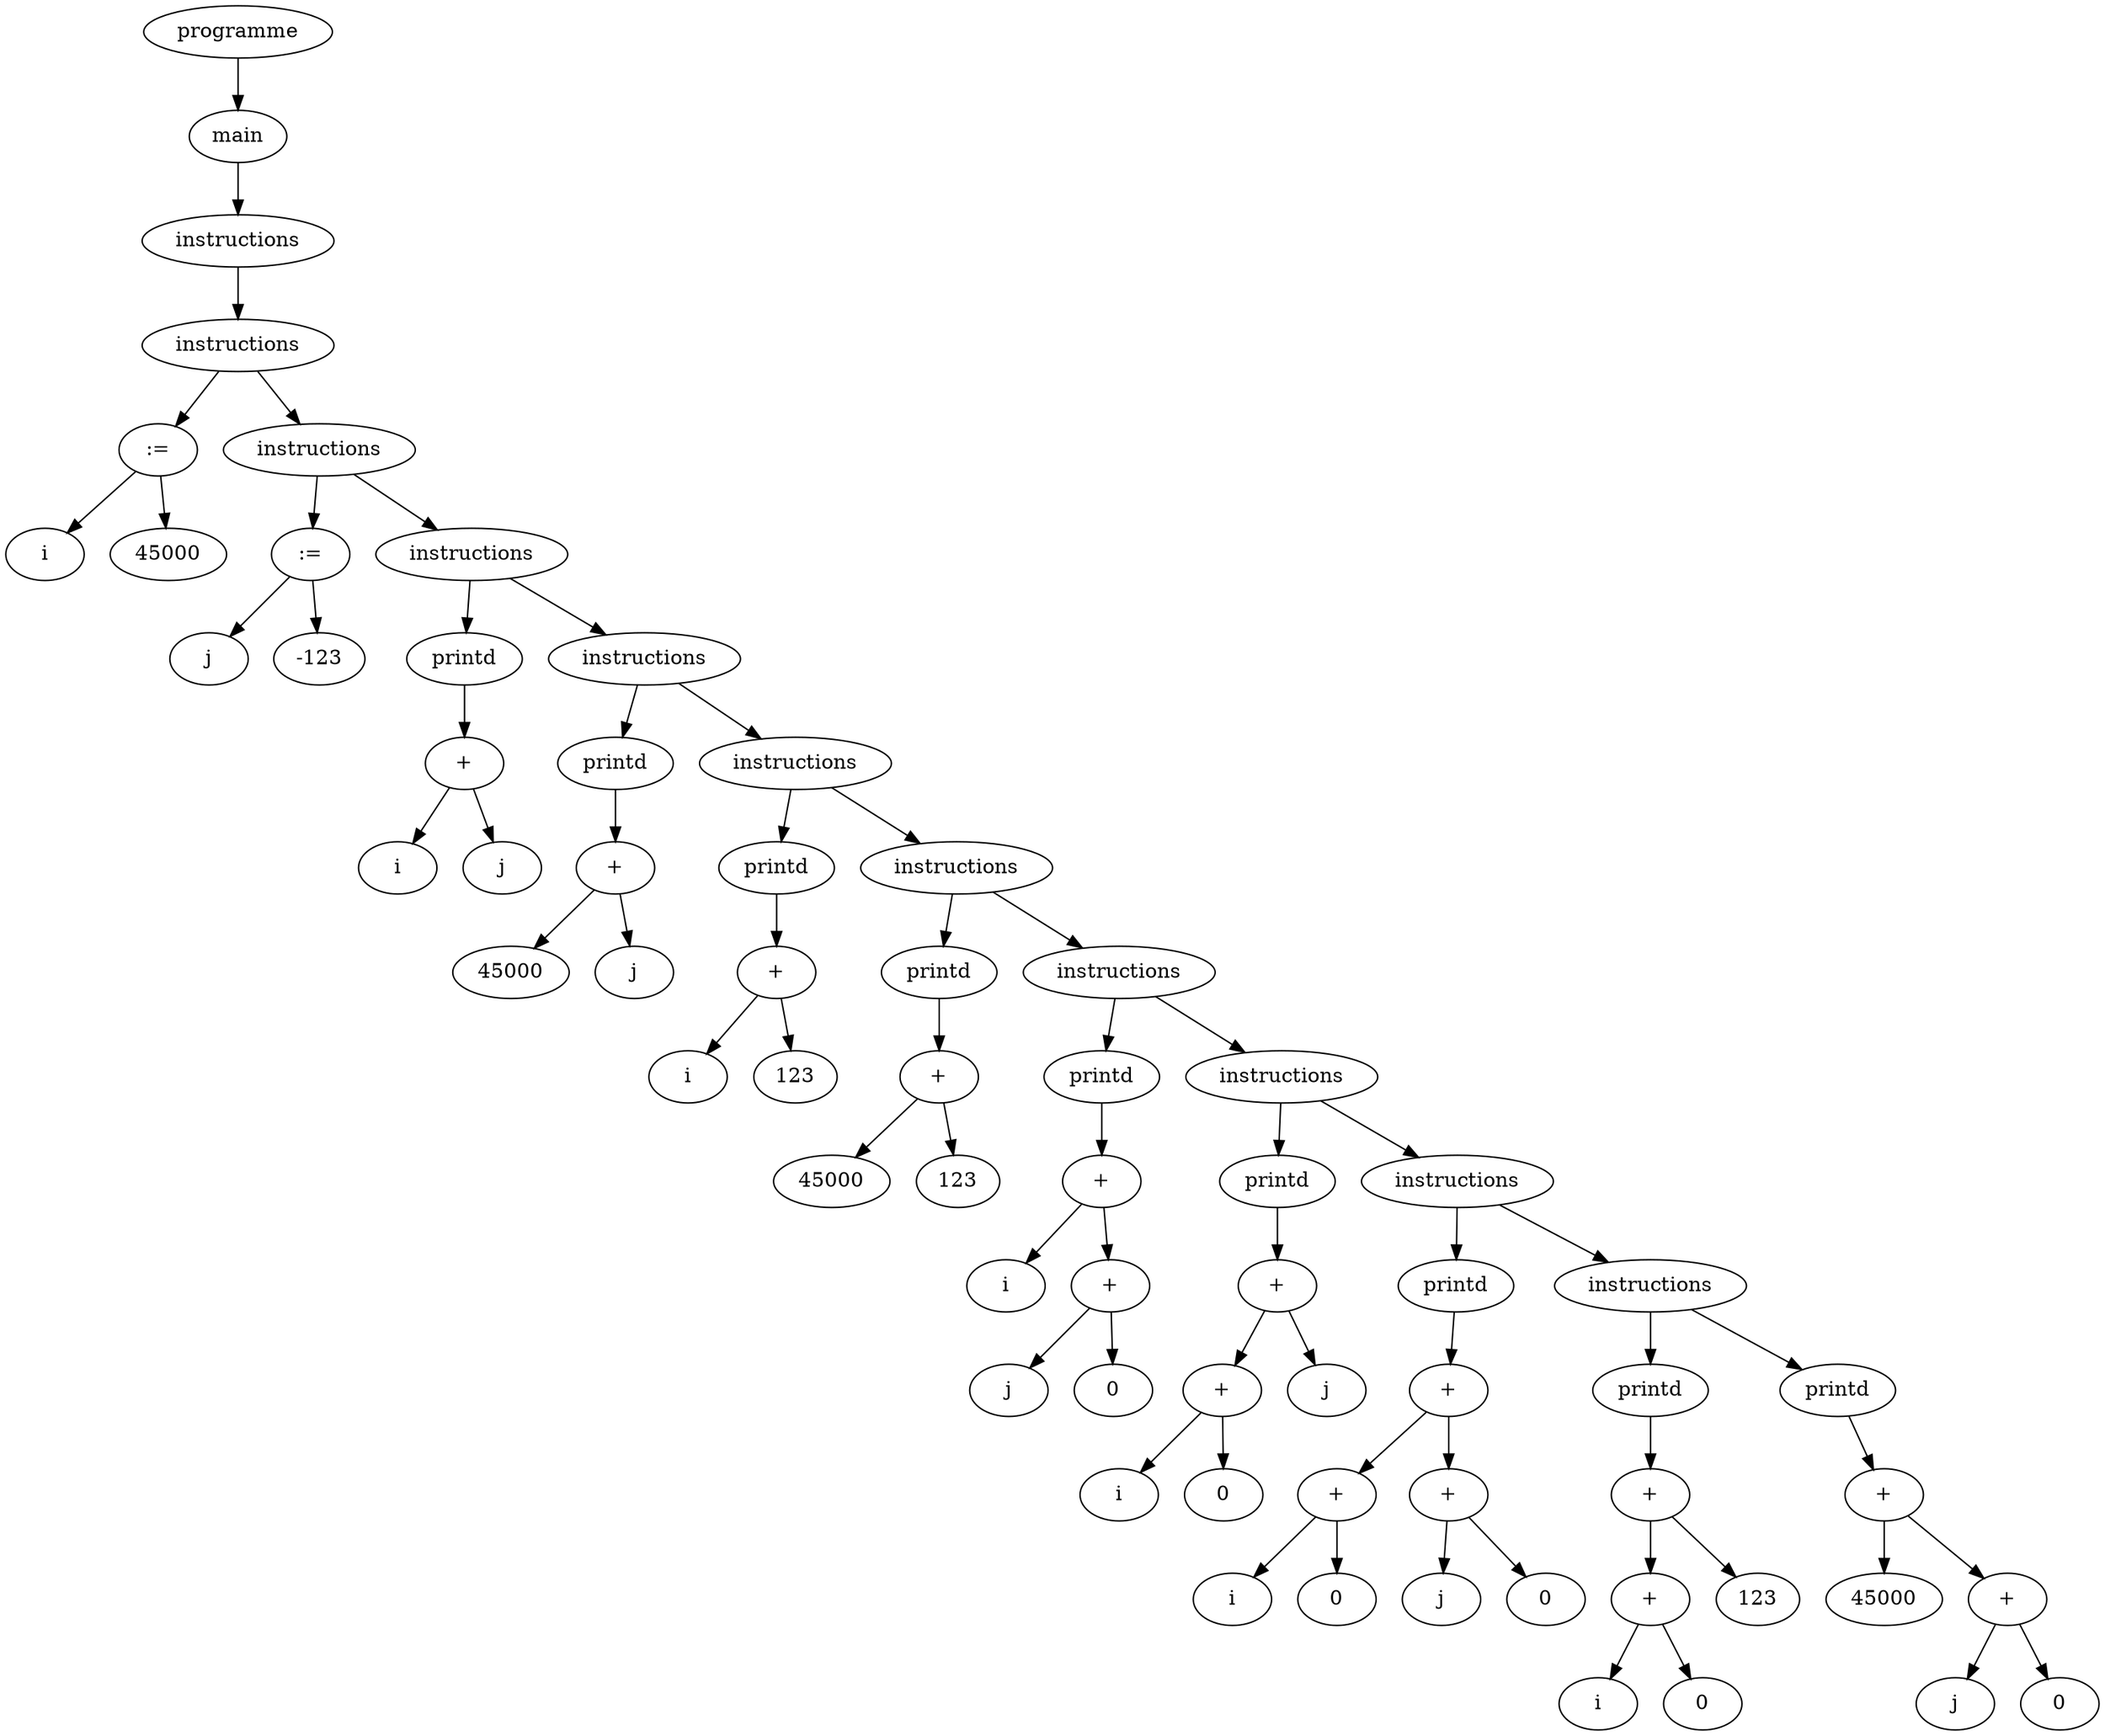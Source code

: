 digraph mon_programme {

node1 [label="programme" shape=ellipse ];
node2 [label="main" shape=ellipse ];
node3 [label="instructions" shape=ellipse ];
node4 [label="instructions" shape=ellipse ];
node5 [label=":=" shape=ellipse ];
node6 [label="i" shape=ellipse ];
node7 [label="45000" shape=ellipse ];
node8 [label="instructions" shape=ellipse ];
node9 [label=":=" shape=ellipse ];
node10 [label="j" shape=ellipse ];
node11 [label="-123" shape=ellipse ];
node12 [label="instructions" shape=ellipse ];
node13 [label="printd" shape=ellipse ];
node14 [label="+" shape=ellipse ];
node15 [label="i" shape=ellipse ];
node16 [label="j" shape=ellipse ];
node17 [label="instructions" shape=ellipse ];
node18 [label="printd" shape=ellipse ];
node19 [label="+" shape=ellipse ];
node20 [label="45000" shape=ellipse ];
node21 [label="j" shape=ellipse ];
node22 [label="instructions" shape=ellipse ];
node23 [label="printd" shape=ellipse ];
node24 [label="+" shape=ellipse ];
node25 [label="i" shape=ellipse ];
node26 [label="123" shape=ellipse ];
node27 [label="instructions" shape=ellipse ];
node28 [label="printd" shape=ellipse ];
node29 [label="+" shape=ellipse ];
node30 [label="45000" shape=ellipse ];
node31 [label="123" shape=ellipse ];
node32 [label="instructions" shape=ellipse ];
node33 [label="printd" shape=ellipse ];
node34 [label="+" shape=ellipse ];
node35 [label="i" shape=ellipse ];
node36 [label="+" shape=ellipse ];
node37 [label="j" shape=ellipse ];
node38 [label="0" shape=ellipse ];
node39 [label="instructions" shape=ellipse ];
node40 [label="printd" shape=ellipse ];
node41 [label="+" shape=ellipse ];
node42 [label="+" shape=ellipse ];
node43 [label="i" shape=ellipse ];
node44 [label="0" shape=ellipse ];
node45 [label="j" shape=ellipse ];
node46 [label="instructions" shape=ellipse ];
node47 [label="printd" shape=ellipse ];
node48 [label="+" shape=ellipse ];
node49 [label="+" shape=ellipse ];
node50 [label="i" shape=ellipse ];
node51 [label="0" shape=ellipse ];
node52 [label="+" shape=ellipse ];
node53 [label="j" shape=ellipse ];
node54 [label="0" shape=ellipse ];
node55 [label="instructions" shape=ellipse ];
node56 [label="printd" shape=ellipse ];
node57 [label="+" shape=ellipse ];
node58 [label="+" shape=ellipse ];
node59 [label="i" shape=ellipse ];
node60 [label="0" shape=ellipse ];
node61 [label="123" shape=ellipse ];
node62 [label="printd" shape=ellipse ];
node63 [label="+" shape=ellipse ];
node64 [label="45000" shape=ellipse ];
node65 [label="+" shape=ellipse ];
node66 [label="j" shape=ellipse ];
node67 [label="0" shape=ellipse ];
node5->node6;
node5->node7;
node9->node10;
node9->node11;
node14->node15;
node14->node16;
node13->node14;
node19->node20;
node19->node21;
node18->node19;
node24->node25;
node24->node26;
node23->node24;
node29->node30;
node29->node31;
node28->node29;
node36->node37;
node36->node38;
node34->node35;
node34->node36;
node33->node34;
node42->node43;
node42->node44;
node41->node42;
node41->node45;
node40->node41;
node49->node50;
node49->node51;
node52->node53;
node52->node54;
node48->node49;
node48->node52;
node47->node48;
node58->node59;
node58->node60;
node57->node58;
node57->node61;
node56->node57;
node65->node66;
node65->node67;
node63->node64;
node63->node65;
node62->node63;
node55->node56;
node55->node62;
node46->node47;
node46->node55;
node39->node40;
node39->node46;
node32->node33;
node32->node39;
node27->node28;
node27->node32;
node22->node23;
node22->node27;
node17->node18;
node17->node22;
node12->node13;
node12->node17;
node8->node9;
node8->node12;
node4->node5;
node4->node8;
node3->node4;
node2->node3;
node1->node2;
}